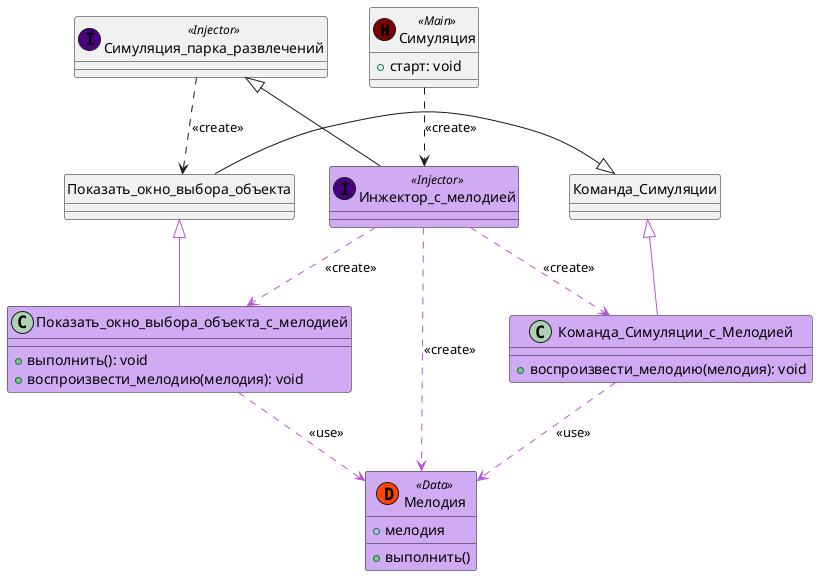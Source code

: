 @startuml
Симуляция ..> Инжектор_с_мелодией: <<create>>
Инжектор_с_мелодией .[#MediumOrchid].> Мелодия: <<create>>
Инжектор_с_мелодией .[#MediumOrchid].> Команда_Симуляции_с_Мелодией: <<create>>
Инжектор_с_мелодией .[#MediumOrchid].> Показать_окно_выбора_объекта_с_мелодией: <<create>>
Симуляция_парка_развлечений <|- Инжектор_с_мелодией
Показать_окно_выбора_объекта <|-[#MediumOrchid]- Показать_окно_выбора_объекта_с_мелодией
Команда_Симуляции <|-[#MediumOrchid]- Команда_Симуляции_с_Мелодией
Показать_окно_выбора_объекта_с_мелодией .[#MediumOrchid].> Мелодия: <<use>>
Команда_Симуляции_с_Мелодией .[#MediumOrchid].> Мелодия: <<use>>

class Симуляция_парка_развлечений << (I,Indigo) Injector >> {
}

class Инжектор_с_мелодией << (I,Indigo) Injector >> #D0AAF3 {
}

class Показать_окно_выбора_объекта {
}

class Показать_окно_выбора_объекта_с_мелодией #D0AAF3 {
    + выполнить(): void
    + воспроизвести_мелодию(мелодия): void
}

class Симуляция << (M,Maroon) Main >> {
+ старт: void
}

class Команда_Симуляции {
}

class Команда_Симуляции_с_Мелодией #D0AAF3 {
    + воспроизвести_мелодию(мелодия): void
}

class Мелодия << (D,OrangeRed) Data>> #D0AAF3 {
    + мелодия
    + выполнить()
}

hide Показать_окно_выбора_объекта circle
hide Команда_Симуляции circle

Симуляция_парка_развлечений ..> Показать_окно_выбора_объекта: <<create>>
Показать_окно_выбора_объекта -|> Команда_Симуляции
@enduml